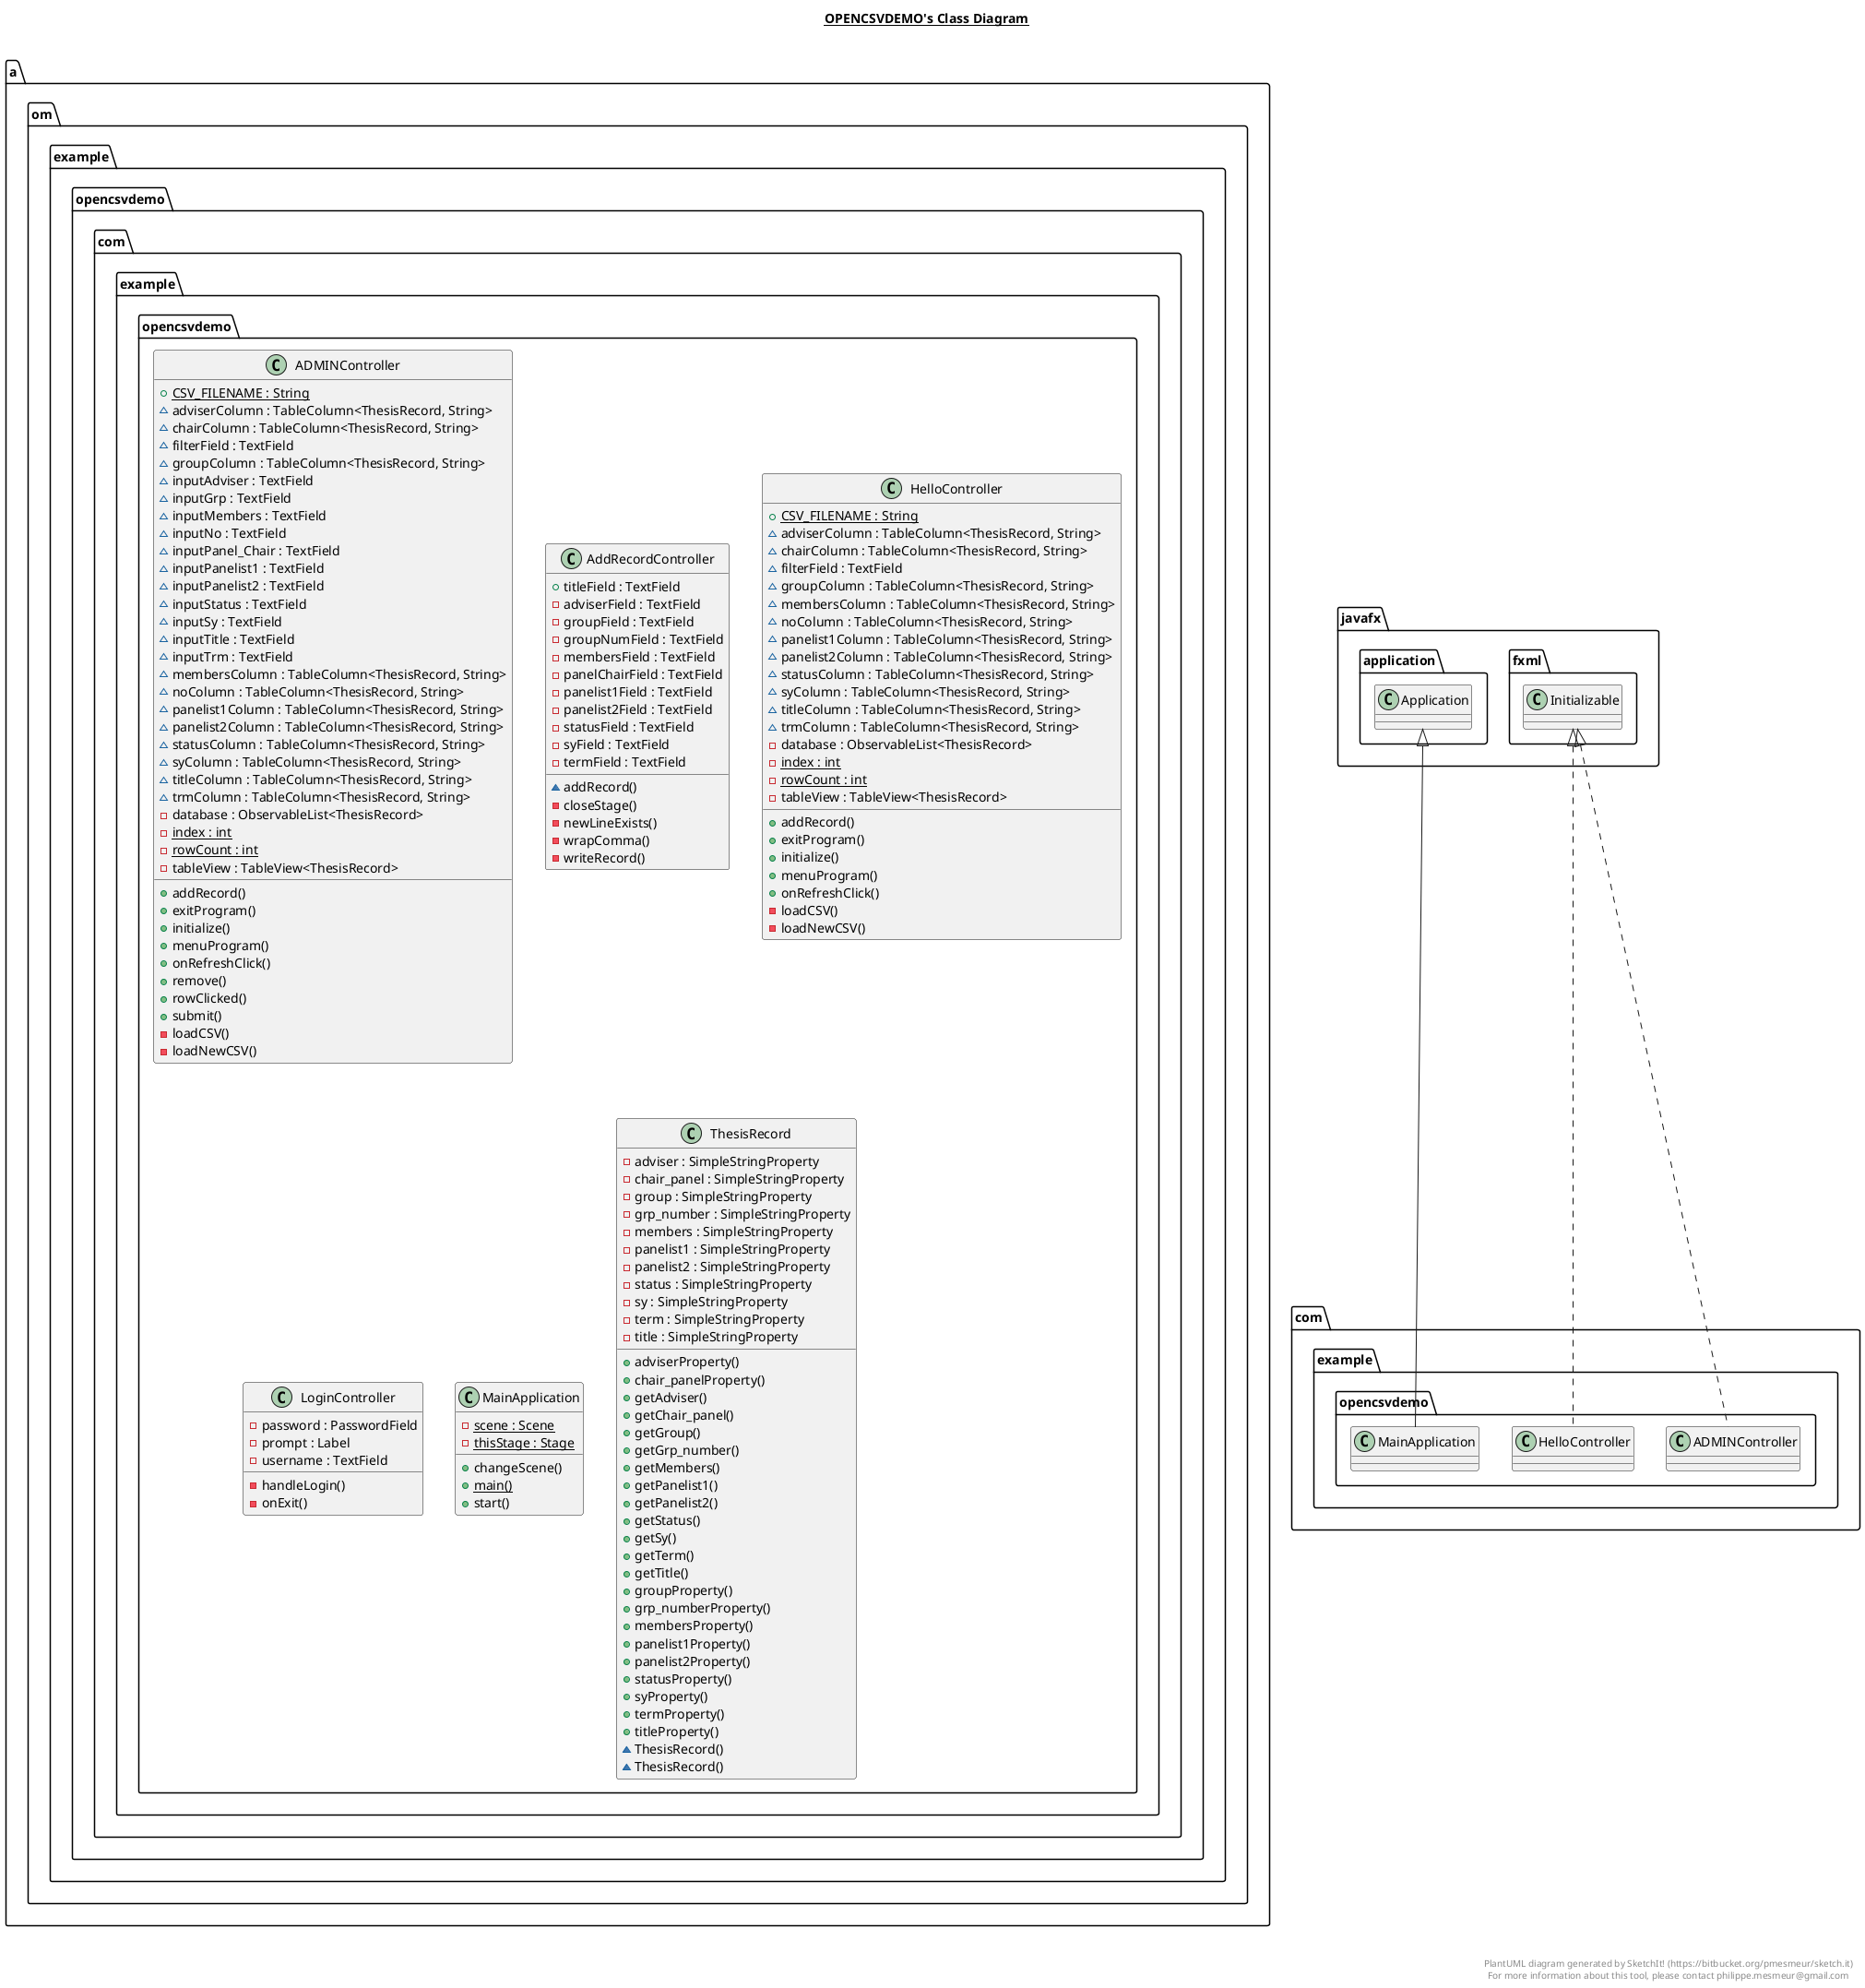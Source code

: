 @startuml

title __OPENCSVDEMO's Class Diagram__\n

  namespace a {
    namespace om.example.opencsvdemo {
      class com.example.opencsvdemo.ADMINController {
          {static} + CSV_FILENAME : String
          ~ adviserColumn : TableColumn<ThesisRecord, String>
          ~ chairColumn : TableColumn<ThesisRecord, String>
          ~ filterField : TextField
          ~ groupColumn : TableColumn<ThesisRecord, String>
          ~ inputAdviser : TextField
          ~ inputGrp : TextField
          ~ inputMembers : TextField
          ~ inputNo : TextField
          ~ inputPanel_Chair : TextField
          ~ inputPanelist1 : TextField
          ~ inputPanelist2 : TextField
          ~ inputStatus : TextField
          ~ inputSy : TextField
          ~ inputTitle : TextField
          ~ inputTrm : TextField
          ~ membersColumn : TableColumn<ThesisRecord, String>
          ~ noColumn : TableColumn<ThesisRecord, String>
          ~ panelist1Column : TableColumn<ThesisRecord, String>
          ~ panelist2Column : TableColumn<ThesisRecord, String>
          ~ statusColumn : TableColumn<ThesisRecord, String>
          ~ syColumn : TableColumn<ThesisRecord, String>
          ~ titleColumn : TableColumn<ThesisRecord, String>
          ~ trmColumn : TableColumn<ThesisRecord, String>
          - database : ObservableList<ThesisRecord>
          {static} - index : int
          {static} - rowCount : int
          - tableView : TableView<ThesisRecord>
          + addRecord()
          + exitProgram()
          + initialize()
          + menuProgram()
          + onRefreshClick()
          + remove()
          + rowClicked()
          + submit()
          - loadCSV()
          - loadNewCSV()
      }
    }
  }
  

  namespace a {
    namespace om.example.opencsvdemo {
      class com.example.opencsvdemo.AddRecordController {
          + titleField : TextField
          - adviserField : TextField
          - groupField : TextField
          - groupNumField : TextField
          - membersField : TextField
          - panelChairField : TextField
          - panelist1Field : TextField
          - panelist2Field : TextField
          - statusField : TextField
          - syField : TextField
          - termField : TextField
          ~ addRecord()
          - closeStage()
          - newLineExists()
          - wrapComma()
          - writeRecord()
      }
    }
  }
  

  namespace a {
    namespace om.example.opencsvdemo {
      class com.example.opencsvdemo.HelloController {
          {static} + CSV_FILENAME : String
          ~ adviserColumn : TableColumn<ThesisRecord, String>
          ~ chairColumn : TableColumn<ThesisRecord, String>
          ~ filterField : TextField
          ~ groupColumn : TableColumn<ThesisRecord, String>
          ~ membersColumn : TableColumn<ThesisRecord, String>
          ~ noColumn : TableColumn<ThesisRecord, String>
          ~ panelist1Column : TableColumn<ThesisRecord, String>
          ~ panelist2Column : TableColumn<ThesisRecord, String>
          ~ statusColumn : TableColumn<ThesisRecord, String>
          ~ syColumn : TableColumn<ThesisRecord, String>
          ~ titleColumn : TableColumn<ThesisRecord, String>
          ~ trmColumn : TableColumn<ThesisRecord, String>
          - database : ObservableList<ThesisRecord>
          {static} - index : int
          {static} - rowCount : int
          - tableView : TableView<ThesisRecord>
          + addRecord()
          + exitProgram()
          + initialize()
          + menuProgram()
          + onRefreshClick()
          - loadCSV()
          - loadNewCSV()
      }
    }
  }
  

  namespace a {
    namespace om.example.opencsvdemo {
      class com.example.opencsvdemo.LoginController {
          - password : PasswordField
          - prompt : Label
          - username : TextField
          - handleLogin()
          - onExit()
      }
    }
  }
  

  namespace a {
    namespace om.example.opencsvdemo {
      class com.example.opencsvdemo.MainApplication {
          {static} - scene : Scene
          {static} - thisStage : Stage
          + changeScene()
          {static} + main()
          + start()
      }
    }
  }
  

  namespace a {
    namespace om.example.opencsvdemo {
      class com.example.opencsvdemo.ThesisRecord {
          - adviser : SimpleStringProperty
          - chair_panel : SimpleStringProperty
          - group : SimpleStringProperty
          - grp_number : SimpleStringProperty
          - members : SimpleStringProperty
          - panelist1 : SimpleStringProperty
          - panelist2 : SimpleStringProperty
          - status : SimpleStringProperty
          - sy : SimpleStringProperty
          - term : SimpleStringProperty
          - title : SimpleStringProperty
          + adviserProperty()
          + chair_panelProperty()
          + getAdviser()
          + getChair_panel()
          + getGroup()
          + getGrp_number()
          + getMembers()
          + getPanelist1()
          + getPanelist2()
          + getStatus()
          + getSy()
          + getTerm()
          + getTitle()
          + groupProperty()
          + grp_numberProperty()
          + membersProperty()
          + panelist1Property()
          + panelist2Property()
          + statusProperty()
          + syProperty()
          + termProperty()
          + titleProperty()
          ~ ThesisRecord()
          ~ ThesisRecord()
      }
    }
  }
  

  com.example.opencsvdemo.ADMINController .up.|> javafx.fxml.Initializable
  com.example.opencsvdemo.HelloController .up.|> javafx.fxml.Initializable
  com.example.opencsvdemo.MainApplication -up-|> javafx.application.Application


right footer


PlantUML diagram generated by SketchIt! (https://bitbucket.org/pmesmeur/sketch.it)
For more information about this tool, please contact philippe.mesmeur@gmail.com
endfooter

@enduml
